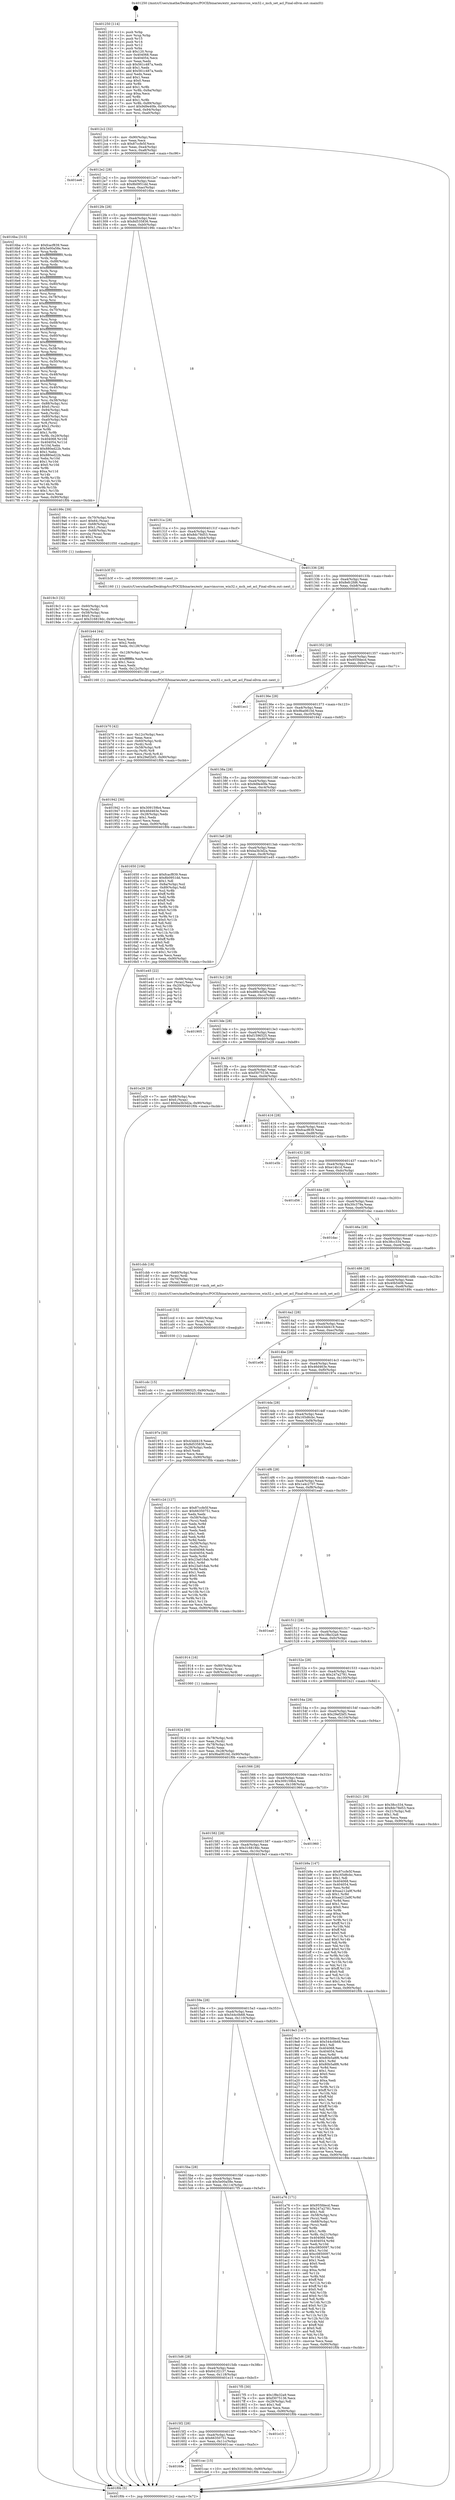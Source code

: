 digraph "0x401250" {
  label = "0x401250 (/mnt/c/Users/mathe/Desktop/tcc/POCII/binaries/extr_macvimsrcos_win32.c_mch_set_acl_Final-ollvm.out::main(0))"
  labelloc = "t"
  node[shape=record]

  Entry [label="",width=0.3,height=0.3,shape=circle,fillcolor=black,style=filled]
  "0x4012c2" [label="{
     0x4012c2 [32]\l
     | [instrs]\l
     &nbsp;&nbsp;0x4012c2 \<+6\>: mov -0x90(%rbp),%eax\l
     &nbsp;&nbsp;0x4012c8 \<+2\>: mov %eax,%ecx\l
     &nbsp;&nbsp;0x4012ca \<+6\>: sub $0x87ccfe5f,%ecx\l
     &nbsp;&nbsp;0x4012d0 \<+6\>: mov %eax,-0xa4(%rbp)\l
     &nbsp;&nbsp;0x4012d6 \<+6\>: mov %ecx,-0xa8(%rbp)\l
     &nbsp;&nbsp;0x4012dc \<+6\>: je 0000000000401ee6 \<main+0xc96\>\l
  }"]
  "0x401ee6" [label="{
     0x401ee6\l
  }", style=dashed]
  "0x4012e2" [label="{
     0x4012e2 [28]\l
     | [instrs]\l
     &nbsp;&nbsp;0x4012e2 \<+5\>: jmp 00000000004012e7 \<main+0x97\>\l
     &nbsp;&nbsp;0x4012e7 \<+6\>: mov -0xa4(%rbp),%eax\l
     &nbsp;&nbsp;0x4012ed \<+5\>: sub $0x8b0951dd,%eax\l
     &nbsp;&nbsp;0x4012f2 \<+6\>: mov %eax,-0xac(%rbp)\l
     &nbsp;&nbsp;0x4012f8 \<+6\>: je 00000000004016ba \<main+0x46a\>\l
  }"]
  Exit [label="",width=0.3,height=0.3,shape=circle,fillcolor=black,style=filled,peripheries=2]
  "0x4016ba" [label="{
     0x4016ba [315]\l
     | [instrs]\l
     &nbsp;&nbsp;0x4016ba \<+5\>: mov $0xfcacf839,%eax\l
     &nbsp;&nbsp;0x4016bf \<+5\>: mov $0x5e00a58e,%ecx\l
     &nbsp;&nbsp;0x4016c4 \<+3\>: mov %rsp,%rdx\l
     &nbsp;&nbsp;0x4016c7 \<+4\>: add $0xfffffffffffffff0,%rdx\l
     &nbsp;&nbsp;0x4016cb \<+3\>: mov %rdx,%rsp\l
     &nbsp;&nbsp;0x4016ce \<+7\>: mov %rdx,-0x88(%rbp)\l
     &nbsp;&nbsp;0x4016d5 \<+3\>: mov %rsp,%rdx\l
     &nbsp;&nbsp;0x4016d8 \<+4\>: add $0xfffffffffffffff0,%rdx\l
     &nbsp;&nbsp;0x4016dc \<+3\>: mov %rdx,%rsp\l
     &nbsp;&nbsp;0x4016df \<+3\>: mov %rsp,%rsi\l
     &nbsp;&nbsp;0x4016e2 \<+4\>: add $0xfffffffffffffff0,%rsi\l
     &nbsp;&nbsp;0x4016e6 \<+3\>: mov %rsi,%rsp\l
     &nbsp;&nbsp;0x4016e9 \<+4\>: mov %rsi,-0x80(%rbp)\l
     &nbsp;&nbsp;0x4016ed \<+3\>: mov %rsp,%rsi\l
     &nbsp;&nbsp;0x4016f0 \<+4\>: add $0xfffffffffffffff0,%rsi\l
     &nbsp;&nbsp;0x4016f4 \<+3\>: mov %rsi,%rsp\l
     &nbsp;&nbsp;0x4016f7 \<+4\>: mov %rsi,-0x78(%rbp)\l
     &nbsp;&nbsp;0x4016fb \<+3\>: mov %rsp,%rsi\l
     &nbsp;&nbsp;0x4016fe \<+4\>: add $0xfffffffffffffff0,%rsi\l
     &nbsp;&nbsp;0x401702 \<+3\>: mov %rsi,%rsp\l
     &nbsp;&nbsp;0x401705 \<+4\>: mov %rsi,-0x70(%rbp)\l
     &nbsp;&nbsp;0x401709 \<+3\>: mov %rsp,%rsi\l
     &nbsp;&nbsp;0x40170c \<+4\>: add $0xfffffffffffffff0,%rsi\l
     &nbsp;&nbsp;0x401710 \<+3\>: mov %rsi,%rsp\l
     &nbsp;&nbsp;0x401713 \<+4\>: mov %rsi,-0x68(%rbp)\l
     &nbsp;&nbsp;0x401717 \<+3\>: mov %rsp,%rsi\l
     &nbsp;&nbsp;0x40171a \<+4\>: add $0xfffffffffffffff0,%rsi\l
     &nbsp;&nbsp;0x40171e \<+3\>: mov %rsi,%rsp\l
     &nbsp;&nbsp;0x401721 \<+4\>: mov %rsi,-0x60(%rbp)\l
     &nbsp;&nbsp;0x401725 \<+3\>: mov %rsp,%rsi\l
     &nbsp;&nbsp;0x401728 \<+4\>: add $0xfffffffffffffff0,%rsi\l
     &nbsp;&nbsp;0x40172c \<+3\>: mov %rsi,%rsp\l
     &nbsp;&nbsp;0x40172f \<+4\>: mov %rsi,-0x58(%rbp)\l
     &nbsp;&nbsp;0x401733 \<+3\>: mov %rsp,%rsi\l
     &nbsp;&nbsp;0x401736 \<+4\>: add $0xfffffffffffffff0,%rsi\l
     &nbsp;&nbsp;0x40173a \<+3\>: mov %rsi,%rsp\l
     &nbsp;&nbsp;0x40173d \<+4\>: mov %rsi,-0x50(%rbp)\l
     &nbsp;&nbsp;0x401741 \<+3\>: mov %rsp,%rsi\l
     &nbsp;&nbsp;0x401744 \<+4\>: add $0xfffffffffffffff0,%rsi\l
     &nbsp;&nbsp;0x401748 \<+3\>: mov %rsi,%rsp\l
     &nbsp;&nbsp;0x40174b \<+4\>: mov %rsi,-0x48(%rbp)\l
     &nbsp;&nbsp;0x40174f \<+3\>: mov %rsp,%rsi\l
     &nbsp;&nbsp;0x401752 \<+4\>: add $0xfffffffffffffff0,%rsi\l
     &nbsp;&nbsp;0x401756 \<+3\>: mov %rsi,%rsp\l
     &nbsp;&nbsp;0x401759 \<+4\>: mov %rsi,-0x40(%rbp)\l
     &nbsp;&nbsp;0x40175d \<+3\>: mov %rsp,%rsi\l
     &nbsp;&nbsp;0x401760 \<+4\>: add $0xfffffffffffffff0,%rsi\l
     &nbsp;&nbsp;0x401764 \<+3\>: mov %rsi,%rsp\l
     &nbsp;&nbsp;0x401767 \<+4\>: mov %rsi,-0x38(%rbp)\l
     &nbsp;&nbsp;0x40176b \<+7\>: mov -0x88(%rbp),%rsi\l
     &nbsp;&nbsp;0x401772 \<+6\>: movl $0x0,(%rsi)\l
     &nbsp;&nbsp;0x401778 \<+6\>: mov -0x94(%rbp),%edi\l
     &nbsp;&nbsp;0x40177e \<+2\>: mov %edi,(%rdx)\l
     &nbsp;&nbsp;0x401780 \<+4\>: mov -0x80(%rbp),%rsi\l
     &nbsp;&nbsp;0x401784 \<+7\>: mov -0xa0(%rbp),%r8\l
     &nbsp;&nbsp;0x40178b \<+3\>: mov %r8,(%rsi)\l
     &nbsp;&nbsp;0x40178e \<+3\>: cmpl $0x2,(%rdx)\l
     &nbsp;&nbsp;0x401791 \<+4\>: setne %r9b\l
     &nbsp;&nbsp;0x401795 \<+4\>: and $0x1,%r9b\l
     &nbsp;&nbsp;0x401799 \<+4\>: mov %r9b,-0x29(%rbp)\l
     &nbsp;&nbsp;0x40179d \<+8\>: mov 0x404068,%r10d\l
     &nbsp;&nbsp;0x4017a5 \<+8\>: mov 0x404054,%r11d\l
     &nbsp;&nbsp;0x4017ad \<+3\>: mov %r10d,%ebx\l
     &nbsp;&nbsp;0x4017b0 \<+6\>: add $0x880ed22b,%ebx\l
     &nbsp;&nbsp;0x4017b6 \<+3\>: sub $0x1,%ebx\l
     &nbsp;&nbsp;0x4017b9 \<+6\>: sub $0x880ed22b,%ebx\l
     &nbsp;&nbsp;0x4017bf \<+4\>: imul %ebx,%r10d\l
     &nbsp;&nbsp;0x4017c3 \<+4\>: and $0x1,%r10d\l
     &nbsp;&nbsp;0x4017c7 \<+4\>: cmp $0x0,%r10d\l
     &nbsp;&nbsp;0x4017cb \<+4\>: sete %r9b\l
     &nbsp;&nbsp;0x4017cf \<+4\>: cmp $0xa,%r11d\l
     &nbsp;&nbsp;0x4017d3 \<+4\>: setl %r14b\l
     &nbsp;&nbsp;0x4017d7 \<+3\>: mov %r9b,%r15b\l
     &nbsp;&nbsp;0x4017da \<+3\>: and %r14b,%r15b\l
     &nbsp;&nbsp;0x4017dd \<+3\>: xor %r14b,%r9b\l
     &nbsp;&nbsp;0x4017e0 \<+3\>: or %r9b,%r15b\l
     &nbsp;&nbsp;0x4017e3 \<+4\>: test $0x1,%r15b\l
     &nbsp;&nbsp;0x4017e7 \<+3\>: cmovne %ecx,%eax\l
     &nbsp;&nbsp;0x4017ea \<+6\>: mov %eax,-0x90(%rbp)\l
     &nbsp;&nbsp;0x4017f0 \<+5\>: jmp 0000000000401f0b \<main+0xcbb\>\l
  }"]
  "0x4012fe" [label="{
     0x4012fe [28]\l
     | [instrs]\l
     &nbsp;&nbsp;0x4012fe \<+5\>: jmp 0000000000401303 \<main+0xb3\>\l
     &nbsp;&nbsp;0x401303 \<+6\>: mov -0xa4(%rbp),%eax\l
     &nbsp;&nbsp;0x401309 \<+5\>: sub $0x8d535836,%eax\l
     &nbsp;&nbsp;0x40130e \<+6\>: mov %eax,-0xb0(%rbp)\l
     &nbsp;&nbsp;0x401314 \<+6\>: je 000000000040199c \<main+0x74c\>\l
  }"]
  "0x401cdc" [label="{
     0x401cdc [15]\l
     | [instrs]\l
     &nbsp;&nbsp;0x401cdc \<+10\>: movl $0xf1596525,-0x90(%rbp)\l
     &nbsp;&nbsp;0x401ce6 \<+5\>: jmp 0000000000401f0b \<main+0xcbb\>\l
  }"]
  "0x40199c" [label="{
     0x40199c [39]\l
     | [instrs]\l
     &nbsp;&nbsp;0x40199c \<+4\>: mov -0x70(%rbp),%rax\l
     &nbsp;&nbsp;0x4019a0 \<+6\>: movl $0x64,(%rax)\l
     &nbsp;&nbsp;0x4019a6 \<+4\>: mov -0x68(%rbp),%rax\l
     &nbsp;&nbsp;0x4019aa \<+6\>: movl $0x1,(%rax)\l
     &nbsp;&nbsp;0x4019b0 \<+4\>: mov -0x68(%rbp),%rax\l
     &nbsp;&nbsp;0x4019b4 \<+3\>: movslq (%rax),%rax\l
     &nbsp;&nbsp;0x4019b7 \<+4\>: shl $0x2,%rax\l
     &nbsp;&nbsp;0x4019bb \<+3\>: mov %rax,%rdi\l
     &nbsp;&nbsp;0x4019be \<+5\>: call 0000000000401050 \<malloc@plt\>\l
     | [calls]\l
     &nbsp;&nbsp;0x401050 \{1\} (unknown)\l
  }"]
  "0x40131a" [label="{
     0x40131a [28]\l
     | [instrs]\l
     &nbsp;&nbsp;0x40131a \<+5\>: jmp 000000000040131f \<main+0xcf\>\l
     &nbsp;&nbsp;0x40131f \<+6\>: mov -0xa4(%rbp),%eax\l
     &nbsp;&nbsp;0x401325 \<+5\>: sub $0x8dc78d53,%eax\l
     &nbsp;&nbsp;0x40132a \<+6\>: mov %eax,-0xb4(%rbp)\l
     &nbsp;&nbsp;0x401330 \<+6\>: je 0000000000401b3f \<main+0x8ef\>\l
  }"]
  "0x401ccd" [label="{
     0x401ccd [15]\l
     | [instrs]\l
     &nbsp;&nbsp;0x401ccd \<+4\>: mov -0x60(%rbp),%rax\l
     &nbsp;&nbsp;0x401cd1 \<+3\>: mov (%rax),%rax\l
     &nbsp;&nbsp;0x401cd4 \<+3\>: mov %rax,%rdi\l
     &nbsp;&nbsp;0x401cd7 \<+5\>: call 0000000000401030 \<free@plt\>\l
     | [calls]\l
     &nbsp;&nbsp;0x401030 \{1\} (unknown)\l
  }"]
  "0x401b3f" [label="{
     0x401b3f [5]\l
     | [instrs]\l
     &nbsp;&nbsp;0x401b3f \<+5\>: call 0000000000401160 \<next_i\>\l
     | [calls]\l
     &nbsp;&nbsp;0x401160 \{1\} (/mnt/c/Users/mathe/Desktop/tcc/POCII/binaries/extr_macvimsrcos_win32.c_mch_set_acl_Final-ollvm.out::next_i)\l
  }"]
  "0x401336" [label="{
     0x401336 [28]\l
     | [instrs]\l
     &nbsp;&nbsp;0x401336 \<+5\>: jmp 000000000040133b \<main+0xeb\>\l
     &nbsp;&nbsp;0x40133b \<+6\>: mov -0xa4(%rbp),%eax\l
     &nbsp;&nbsp;0x401341 \<+5\>: sub $0x8efc2fd6,%eax\l
     &nbsp;&nbsp;0x401346 \<+6\>: mov %eax,-0xb8(%rbp)\l
     &nbsp;&nbsp;0x40134c \<+6\>: je 0000000000401ceb \<main+0xa9b\>\l
  }"]
  "0x40160e" [label="{
     0x40160e\l
  }", style=dashed]
  "0x401ceb" [label="{
     0x401ceb\l
  }", style=dashed]
  "0x401352" [label="{
     0x401352 [28]\l
     | [instrs]\l
     &nbsp;&nbsp;0x401352 \<+5\>: jmp 0000000000401357 \<main+0x107\>\l
     &nbsp;&nbsp;0x401357 \<+6\>: mov -0xa4(%rbp),%eax\l
     &nbsp;&nbsp;0x40135d \<+5\>: sub $0x955fdecd,%eax\l
     &nbsp;&nbsp;0x401362 \<+6\>: mov %eax,-0xbc(%rbp)\l
     &nbsp;&nbsp;0x401368 \<+6\>: je 0000000000401ec1 \<main+0xc71\>\l
  }"]
  "0x401cac" [label="{
     0x401cac [15]\l
     | [instrs]\l
     &nbsp;&nbsp;0x401cac \<+10\>: movl $0x316819dc,-0x90(%rbp)\l
     &nbsp;&nbsp;0x401cb6 \<+5\>: jmp 0000000000401f0b \<main+0xcbb\>\l
  }"]
  "0x401ec1" [label="{
     0x401ec1\l
  }", style=dashed]
  "0x40136e" [label="{
     0x40136e [28]\l
     | [instrs]\l
     &nbsp;&nbsp;0x40136e \<+5\>: jmp 0000000000401373 \<main+0x123\>\l
     &nbsp;&nbsp;0x401373 \<+6\>: mov -0xa4(%rbp),%eax\l
     &nbsp;&nbsp;0x401379 \<+5\>: sub $0x9ba0810d,%eax\l
     &nbsp;&nbsp;0x40137e \<+6\>: mov %eax,-0xc0(%rbp)\l
     &nbsp;&nbsp;0x401384 \<+6\>: je 0000000000401942 \<main+0x6f2\>\l
  }"]
  "0x4015f2" [label="{
     0x4015f2 [28]\l
     | [instrs]\l
     &nbsp;&nbsp;0x4015f2 \<+5\>: jmp 00000000004015f7 \<main+0x3a7\>\l
     &nbsp;&nbsp;0x4015f7 \<+6\>: mov -0xa4(%rbp),%eax\l
     &nbsp;&nbsp;0x4015fd \<+5\>: sub $0x66350751,%eax\l
     &nbsp;&nbsp;0x401602 \<+6\>: mov %eax,-0x11c(%rbp)\l
     &nbsp;&nbsp;0x401608 \<+6\>: je 0000000000401cac \<main+0xa5c\>\l
  }"]
  "0x401942" [label="{
     0x401942 [30]\l
     | [instrs]\l
     &nbsp;&nbsp;0x401942 \<+5\>: mov $0x309159b4,%eax\l
     &nbsp;&nbsp;0x401947 \<+5\>: mov $0x46d463e,%ecx\l
     &nbsp;&nbsp;0x40194c \<+3\>: mov -0x28(%rbp),%edx\l
     &nbsp;&nbsp;0x40194f \<+3\>: cmp $0x1,%edx\l
     &nbsp;&nbsp;0x401952 \<+3\>: cmovl %ecx,%eax\l
     &nbsp;&nbsp;0x401955 \<+6\>: mov %eax,-0x90(%rbp)\l
     &nbsp;&nbsp;0x40195b \<+5\>: jmp 0000000000401f0b \<main+0xcbb\>\l
  }"]
  "0x40138a" [label="{
     0x40138a [28]\l
     | [instrs]\l
     &nbsp;&nbsp;0x40138a \<+5\>: jmp 000000000040138f \<main+0x13f\>\l
     &nbsp;&nbsp;0x40138f \<+6\>: mov -0xa4(%rbp),%eax\l
     &nbsp;&nbsp;0x401395 \<+5\>: sub $0x9d9e40fe,%eax\l
     &nbsp;&nbsp;0x40139a \<+6\>: mov %eax,-0xc4(%rbp)\l
     &nbsp;&nbsp;0x4013a0 \<+6\>: je 0000000000401650 \<main+0x400\>\l
  }"]
  "0x401e15" [label="{
     0x401e15\l
  }", style=dashed]
  "0x401650" [label="{
     0x401650 [106]\l
     | [instrs]\l
     &nbsp;&nbsp;0x401650 \<+5\>: mov $0xfcacf839,%eax\l
     &nbsp;&nbsp;0x401655 \<+5\>: mov $0x8b0951dd,%ecx\l
     &nbsp;&nbsp;0x40165a \<+2\>: mov $0x1,%dl\l
     &nbsp;&nbsp;0x40165c \<+7\>: mov -0x8a(%rbp),%sil\l
     &nbsp;&nbsp;0x401663 \<+7\>: mov -0x89(%rbp),%dil\l
     &nbsp;&nbsp;0x40166a \<+3\>: mov %sil,%r8b\l
     &nbsp;&nbsp;0x40166d \<+4\>: xor $0xff,%r8b\l
     &nbsp;&nbsp;0x401671 \<+3\>: mov %dil,%r9b\l
     &nbsp;&nbsp;0x401674 \<+4\>: xor $0xff,%r9b\l
     &nbsp;&nbsp;0x401678 \<+3\>: xor $0x0,%dl\l
     &nbsp;&nbsp;0x40167b \<+3\>: mov %r8b,%r10b\l
     &nbsp;&nbsp;0x40167e \<+4\>: and $0x0,%r10b\l
     &nbsp;&nbsp;0x401682 \<+3\>: and %dl,%sil\l
     &nbsp;&nbsp;0x401685 \<+3\>: mov %r9b,%r11b\l
     &nbsp;&nbsp;0x401688 \<+4\>: and $0x0,%r11b\l
     &nbsp;&nbsp;0x40168c \<+3\>: and %dl,%dil\l
     &nbsp;&nbsp;0x40168f \<+3\>: or %sil,%r10b\l
     &nbsp;&nbsp;0x401692 \<+3\>: or %dil,%r11b\l
     &nbsp;&nbsp;0x401695 \<+3\>: xor %r11b,%r10b\l
     &nbsp;&nbsp;0x401698 \<+3\>: or %r9b,%r8b\l
     &nbsp;&nbsp;0x40169b \<+4\>: xor $0xff,%r8b\l
     &nbsp;&nbsp;0x40169f \<+3\>: or $0x0,%dl\l
     &nbsp;&nbsp;0x4016a2 \<+3\>: and %dl,%r8b\l
     &nbsp;&nbsp;0x4016a5 \<+3\>: or %r8b,%r10b\l
     &nbsp;&nbsp;0x4016a8 \<+4\>: test $0x1,%r10b\l
     &nbsp;&nbsp;0x4016ac \<+3\>: cmovne %ecx,%eax\l
     &nbsp;&nbsp;0x4016af \<+6\>: mov %eax,-0x90(%rbp)\l
     &nbsp;&nbsp;0x4016b5 \<+5\>: jmp 0000000000401f0b \<main+0xcbb\>\l
  }"]
  "0x4013a6" [label="{
     0x4013a6 [28]\l
     | [instrs]\l
     &nbsp;&nbsp;0x4013a6 \<+5\>: jmp 00000000004013ab \<main+0x15b\>\l
     &nbsp;&nbsp;0x4013ab \<+6\>: mov -0xa4(%rbp),%eax\l
     &nbsp;&nbsp;0x4013b1 \<+5\>: sub $0xba3b3d2a,%eax\l
     &nbsp;&nbsp;0x4013b6 \<+6\>: mov %eax,-0xc8(%rbp)\l
     &nbsp;&nbsp;0x4013bc \<+6\>: je 0000000000401e45 \<main+0xbf5\>\l
  }"]
  "0x401f0b" [label="{
     0x401f0b [5]\l
     | [instrs]\l
     &nbsp;&nbsp;0x401f0b \<+5\>: jmp 00000000004012c2 \<main+0x72\>\l
  }"]
  "0x401250" [label="{
     0x401250 [114]\l
     | [instrs]\l
     &nbsp;&nbsp;0x401250 \<+1\>: push %rbp\l
     &nbsp;&nbsp;0x401251 \<+3\>: mov %rsp,%rbp\l
     &nbsp;&nbsp;0x401254 \<+2\>: push %r15\l
     &nbsp;&nbsp;0x401256 \<+2\>: push %r14\l
     &nbsp;&nbsp;0x401258 \<+2\>: push %r12\l
     &nbsp;&nbsp;0x40125a \<+1\>: push %rbx\l
     &nbsp;&nbsp;0x40125b \<+7\>: sub $0x120,%rsp\l
     &nbsp;&nbsp;0x401262 \<+7\>: mov 0x404068,%eax\l
     &nbsp;&nbsp;0x401269 \<+7\>: mov 0x404054,%ecx\l
     &nbsp;&nbsp;0x401270 \<+2\>: mov %eax,%edx\l
     &nbsp;&nbsp;0x401272 \<+6\>: sub $0x561c487a,%edx\l
     &nbsp;&nbsp;0x401278 \<+3\>: sub $0x1,%edx\l
     &nbsp;&nbsp;0x40127b \<+6\>: add $0x561c487a,%edx\l
     &nbsp;&nbsp;0x401281 \<+3\>: imul %edx,%eax\l
     &nbsp;&nbsp;0x401284 \<+3\>: and $0x1,%eax\l
     &nbsp;&nbsp;0x401287 \<+3\>: cmp $0x0,%eax\l
     &nbsp;&nbsp;0x40128a \<+4\>: sete %r8b\l
     &nbsp;&nbsp;0x40128e \<+4\>: and $0x1,%r8b\l
     &nbsp;&nbsp;0x401292 \<+7\>: mov %r8b,-0x8a(%rbp)\l
     &nbsp;&nbsp;0x401299 \<+3\>: cmp $0xa,%ecx\l
     &nbsp;&nbsp;0x40129c \<+4\>: setl %r8b\l
     &nbsp;&nbsp;0x4012a0 \<+4\>: and $0x1,%r8b\l
     &nbsp;&nbsp;0x4012a4 \<+7\>: mov %r8b,-0x89(%rbp)\l
     &nbsp;&nbsp;0x4012ab \<+10\>: movl $0x9d9e40fe,-0x90(%rbp)\l
     &nbsp;&nbsp;0x4012b5 \<+6\>: mov %edi,-0x94(%rbp)\l
     &nbsp;&nbsp;0x4012bb \<+7\>: mov %rsi,-0xa0(%rbp)\l
  }"]
  "0x401b70" [label="{
     0x401b70 [42]\l
     | [instrs]\l
     &nbsp;&nbsp;0x401b70 \<+6\>: mov -0x12c(%rbp),%ecx\l
     &nbsp;&nbsp;0x401b76 \<+3\>: imul %eax,%ecx\l
     &nbsp;&nbsp;0x401b79 \<+4\>: mov -0x60(%rbp),%rdi\l
     &nbsp;&nbsp;0x401b7d \<+3\>: mov (%rdi),%rdi\l
     &nbsp;&nbsp;0x401b80 \<+4\>: mov -0x58(%rbp),%r8\l
     &nbsp;&nbsp;0x401b84 \<+3\>: movslq (%r8),%r8\l
     &nbsp;&nbsp;0x401b87 \<+4\>: mov %ecx,(%rdi,%r8,4)\l
     &nbsp;&nbsp;0x401b8b \<+10\>: movl $0x29ef2bf3,-0x90(%rbp)\l
     &nbsp;&nbsp;0x401b95 \<+5\>: jmp 0000000000401f0b \<main+0xcbb\>\l
  }"]
  "0x401b44" [label="{
     0x401b44 [44]\l
     | [instrs]\l
     &nbsp;&nbsp;0x401b44 \<+2\>: xor %ecx,%ecx\l
     &nbsp;&nbsp;0x401b46 \<+5\>: mov $0x2,%edx\l
     &nbsp;&nbsp;0x401b4b \<+6\>: mov %edx,-0x128(%rbp)\l
     &nbsp;&nbsp;0x401b51 \<+1\>: cltd\l
     &nbsp;&nbsp;0x401b52 \<+6\>: mov -0x128(%rbp),%esi\l
     &nbsp;&nbsp;0x401b58 \<+2\>: idiv %esi\l
     &nbsp;&nbsp;0x401b5a \<+6\>: imul $0xfffffffe,%edx,%edx\l
     &nbsp;&nbsp;0x401b60 \<+3\>: sub $0x1,%ecx\l
     &nbsp;&nbsp;0x401b63 \<+2\>: sub %ecx,%edx\l
     &nbsp;&nbsp;0x401b65 \<+6\>: mov %edx,-0x12c(%rbp)\l
     &nbsp;&nbsp;0x401b6b \<+5\>: call 0000000000401160 \<next_i\>\l
     | [calls]\l
     &nbsp;&nbsp;0x401160 \{1\} (/mnt/c/Users/mathe/Desktop/tcc/POCII/binaries/extr_macvimsrcos_win32.c_mch_set_acl_Final-ollvm.out::next_i)\l
  }"]
  "0x401e45" [label="{
     0x401e45 [22]\l
     | [instrs]\l
     &nbsp;&nbsp;0x401e45 \<+7\>: mov -0x88(%rbp),%rax\l
     &nbsp;&nbsp;0x401e4c \<+2\>: mov (%rax),%eax\l
     &nbsp;&nbsp;0x401e4e \<+4\>: lea -0x20(%rbp),%rsp\l
     &nbsp;&nbsp;0x401e52 \<+1\>: pop %rbx\l
     &nbsp;&nbsp;0x401e53 \<+2\>: pop %r12\l
     &nbsp;&nbsp;0x401e55 \<+2\>: pop %r14\l
     &nbsp;&nbsp;0x401e57 \<+2\>: pop %r15\l
     &nbsp;&nbsp;0x401e59 \<+1\>: pop %rbp\l
     &nbsp;&nbsp;0x401e5a \<+1\>: ret\l
  }"]
  "0x4013c2" [label="{
     0x4013c2 [28]\l
     | [instrs]\l
     &nbsp;&nbsp;0x4013c2 \<+5\>: jmp 00000000004013c7 \<main+0x177\>\l
     &nbsp;&nbsp;0x4013c7 \<+6\>: mov -0xa4(%rbp),%eax\l
     &nbsp;&nbsp;0x4013cd \<+5\>: sub $0xd80c4f3d,%eax\l
     &nbsp;&nbsp;0x4013d2 \<+6\>: mov %eax,-0xcc(%rbp)\l
     &nbsp;&nbsp;0x4013d8 \<+6\>: je 0000000000401905 \<main+0x6b5\>\l
  }"]
  "0x4019c3" [label="{
     0x4019c3 [32]\l
     | [instrs]\l
     &nbsp;&nbsp;0x4019c3 \<+4\>: mov -0x60(%rbp),%rdi\l
     &nbsp;&nbsp;0x4019c7 \<+3\>: mov %rax,(%rdi)\l
     &nbsp;&nbsp;0x4019ca \<+4\>: mov -0x58(%rbp),%rax\l
     &nbsp;&nbsp;0x4019ce \<+6\>: movl $0x0,(%rax)\l
     &nbsp;&nbsp;0x4019d4 \<+10\>: movl $0x316819dc,-0x90(%rbp)\l
     &nbsp;&nbsp;0x4019de \<+5\>: jmp 0000000000401f0b \<main+0xcbb\>\l
  }"]
  "0x401905" [label="{
     0x401905\l
  }", style=dashed]
  "0x4013de" [label="{
     0x4013de [28]\l
     | [instrs]\l
     &nbsp;&nbsp;0x4013de \<+5\>: jmp 00000000004013e3 \<main+0x193\>\l
     &nbsp;&nbsp;0x4013e3 \<+6\>: mov -0xa4(%rbp),%eax\l
     &nbsp;&nbsp;0x4013e9 \<+5\>: sub $0xf1596525,%eax\l
     &nbsp;&nbsp;0x4013ee \<+6\>: mov %eax,-0xd0(%rbp)\l
     &nbsp;&nbsp;0x4013f4 \<+6\>: je 0000000000401e29 \<main+0xbd9\>\l
  }"]
  "0x401924" [label="{
     0x401924 [30]\l
     | [instrs]\l
     &nbsp;&nbsp;0x401924 \<+4\>: mov -0x78(%rbp),%rdi\l
     &nbsp;&nbsp;0x401928 \<+2\>: mov %eax,(%rdi)\l
     &nbsp;&nbsp;0x40192a \<+4\>: mov -0x78(%rbp),%rdi\l
     &nbsp;&nbsp;0x40192e \<+2\>: mov (%rdi),%eax\l
     &nbsp;&nbsp;0x401930 \<+3\>: mov %eax,-0x28(%rbp)\l
     &nbsp;&nbsp;0x401933 \<+10\>: movl $0x9ba0810d,-0x90(%rbp)\l
     &nbsp;&nbsp;0x40193d \<+5\>: jmp 0000000000401f0b \<main+0xcbb\>\l
  }"]
  "0x401e29" [label="{
     0x401e29 [28]\l
     | [instrs]\l
     &nbsp;&nbsp;0x401e29 \<+7\>: mov -0x88(%rbp),%rax\l
     &nbsp;&nbsp;0x401e30 \<+6\>: movl $0x0,(%rax)\l
     &nbsp;&nbsp;0x401e36 \<+10\>: movl $0xba3b3d2a,-0x90(%rbp)\l
     &nbsp;&nbsp;0x401e40 \<+5\>: jmp 0000000000401f0b \<main+0xcbb\>\l
  }"]
  "0x4013fa" [label="{
     0x4013fa [28]\l
     | [instrs]\l
     &nbsp;&nbsp;0x4013fa \<+5\>: jmp 00000000004013ff \<main+0x1af\>\l
     &nbsp;&nbsp;0x4013ff \<+6\>: mov -0xa4(%rbp),%eax\l
     &nbsp;&nbsp;0x401405 \<+5\>: sub $0xf3075136,%eax\l
     &nbsp;&nbsp;0x40140a \<+6\>: mov %eax,-0xd4(%rbp)\l
     &nbsp;&nbsp;0x401410 \<+6\>: je 0000000000401813 \<main+0x5c3\>\l
  }"]
  "0x4015d6" [label="{
     0x4015d6 [28]\l
     | [instrs]\l
     &nbsp;&nbsp;0x4015d6 \<+5\>: jmp 00000000004015db \<main+0x38b\>\l
     &nbsp;&nbsp;0x4015db \<+6\>: mov -0xa4(%rbp),%eax\l
     &nbsp;&nbsp;0x4015e1 \<+5\>: sub $0x641f2137,%eax\l
     &nbsp;&nbsp;0x4015e6 \<+6\>: mov %eax,-0x118(%rbp)\l
     &nbsp;&nbsp;0x4015ec \<+6\>: je 0000000000401e15 \<main+0xbc5\>\l
  }"]
  "0x401813" [label="{
     0x401813\l
  }", style=dashed]
  "0x401416" [label="{
     0x401416 [28]\l
     | [instrs]\l
     &nbsp;&nbsp;0x401416 \<+5\>: jmp 000000000040141b \<main+0x1cb\>\l
     &nbsp;&nbsp;0x40141b \<+6\>: mov -0xa4(%rbp),%eax\l
     &nbsp;&nbsp;0x401421 \<+5\>: sub $0xfcacf839,%eax\l
     &nbsp;&nbsp;0x401426 \<+6\>: mov %eax,-0xd8(%rbp)\l
     &nbsp;&nbsp;0x40142c \<+6\>: je 0000000000401e5b \<main+0xc0b\>\l
  }"]
  "0x4017f5" [label="{
     0x4017f5 [30]\l
     | [instrs]\l
     &nbsp;&nbsp;0x4017f5 \<+5\>: mov $0x1f8e32a9,%eax\l
     &nbsp;&nbsp;0x4017fa \<+5\>: mov $0xf3075136,%ecx\l
     &nbsp;&nbsp;0x4017ff \<+3\>: mov -0x29(%rbp),%dl\l
     &nbsp;&nbsp;0x401802 \<+3\>: test $0x1,%dl\l
     &nbsp;&nbsp;0x401805 \<+3\>: cmovne %ecx,%eax\l
     &nbsp;&nbsp;0x401808 \<+6\>: mov %eax,-0x90(%rbp)\l
     &nbsp;&nbsp;0x40180e \<+5\>: jmp 0000000000401f0b \<main+0xcbb\>\l
  }"]
  "0x401e5b" [label="{
     0x401e5b\l
  }", style=dashed]
  "0x401432" [label="{
     0x401432 [28]\l
     | [instrs]\l
     &nbsp;&nbsp;0x401432 \<+5\>: jmp 0000000000401437 \<main+0x1e7\>\l
     &nbsp;&nbsp;0x401437 \<+6\>: mov -0xa4(%rbp),%eax\l
     &nbsp;&nbsp;0x40143d \<+5\>: sub $0xe14b1d,%eax\l
     &nbsp;&nbsp;0x401442 \<+6\>: mov %eax,-0xdc(%rbp)\l
     &nbsp;&nbsp;0x401448 \<+6\>: je 0000000000401d56 \<main+0xb06\>\l
  }"]
  "0x4015ba" [label="{
     0x4015ba [28]\l
     | [instrs]\l
     &nbsp;&nbsp;0x4015ba \<+5\>: jmp 00000000004015bf \<main+0x36f\>\l
     &nbsp;&nbsp;0x4015bf \<+6\>: mov -0xa4(%rbp),%eax\l
     &nbsp;&nbsp;0x4015c5 \<+5\>: sub $0x5e00a58e,%eax\l
     &nbsp;&nbsp;0x4015ca \<+6\>: mov %eax,-0x114(%rbp)\l
     &nbsp;&nbsp;0x4015d0 \<+6\>: je 00000000004017f5 \<main+0x5a5\>\l
  }"]
  "0x401d56" [label="{
     0x401d56\l
  }", style=dashed]
  "0x40144e" [label="{
     0x40144e [28]\l
     | [instrs]\l
     &nbsp;&nbsp;0x40144e \<+5\>: jmp 0000000000401453 \<main+0x203\>\l
     &nbsp;&nbsp;0x401453 \<+6\>: mov -0xa4(%rbp),%eax\l
     &nbsp;&nbsp;0x401459 \<+5\>: sub $0x30c379a,%eax\l
     &nbsp;&nbsp;0x40145e \<+6\>: mov %eax,-0xe0(%rbp)\l
     &nbsp;&nbsp;0x401464 \<+6\>: je 0000000000401dac \<main+0xb5c\>\l
  }"]
  "0x401a76" [label="{
     0x401a76 [171]\l
     | [instrs]\l
     &nbsp;&nbsp;0x401a76 \<+5\>: mov $0x955fdecd,%eax\l
     &nbsp;&nbsp;0x401a7b \<+5\>: mov $0x247a2781,%ecx\l
     &nbsp;&nbsp;0x401a80 \<+2\>: mov $0x1,%dl\l
     &nbsp;&nbsp;0x401a82 \<+4\>: mov -0x58(%rbp),%rsi\l
     &nbsp;&nbsp;0x401a86 \<+2\>: mov (%rsi),%edi\l
     &nbsp;&nbsp;0x401a88 \<+4\>: mov -0x68(%rbp),%rsi\l
     &nbsp;&nbsp;0x401a8c \<+2\>: cmp (%rsi),%edi\l
     &nbsp;&nbsp;0x401a8e \<+4\>: setl %r8b\l
     &nbsp;&nbsp;0x401a92 \<+4\>: and $0x1,%r8b\l
     &nbsp;&nbsp;0x401a96 \<+4\>: mov %r8b,-0x21(%rbp)\l
     &nbsp;&nbsp;0x401a9a \<+7\>: mov 0x404068,%edi\l
     &nbsp;&nbsp;0x401aa1 \<+8\>: mov 0x404054,%r9d\l
     &nbsp;&nbsp;0x401aa9 \<+3\>: mov %edi,%r10d\l
     &nbsp;&nbsp;0x401aac \<+7\>: sub $0xc0850097,%r10d\l
     &nbsp;&nbsp;0x401ab3 \<+4\>: sub $0x1,%r10d\l
     &nbsp;&nbsp;0x401ab7 \<+7\>: add $0xc0850097,%r10d\l
     &nbsp;&nbsp;0x401abe \<+4\>: imul %r10d,%edi\l
     &nbsp;&nbsp;0x401ac2 \<+3\>: and $0x1,%edi\l
     &nbsp;&nbsp;0x401ac5 \<+3\>: cmp $0x0,%edi\l
     &nbsp;&nbsp;0x401ac8 \<+4\>: sete %r8b\l
     &nbsp;&nbsp;0x401acc \<+4\>: cmp $0xa,%r9d\l
     &nbsp;&nbsp;0x401ad0 \<+4\>: setl %r11b\l
     &nbsp;&nbsp;0x401ad4 \<+3\>: mov %r8b,%bl\l
     &nbsp;&nbsp;0x401ad7 \<+3\>: xor $0xff,%bl\l
     &nbsp;&nbsp;0x401ada \<+3\>: mov %r11b,%r14b\l
     &nbsp;&nbsp;0x401add \<+4\>: xor $0xff,%r14b\l
     &nbsp;&nbsp;0x401ae1 \<+3\>: xor $0x0,%dl\l
     &nbsp;&nbsp;0x401ae4 \<+3\>: mov %bl,%r15b\l
     &nbsp;&nbsp;0x401ae7 \<+4\>: and $0x0,%r15b\l
     &nbsp;&nbsp;0x401aeb \<+3\>: and %dl,%r8b\l
     &nbsp;&nbsp;0x401aee \<+3\>: mov %r14b,%r12b\l
     &nbsp;&nbsp;0x401af1 \<+4\>: and $0x0,%r12b\l
     &nbsp;&nbsp;0x401af5 \<+3\>: and %dl,%r11b\l
     &nbsp;&nbsp;0x401af8 \<+3\>: or %r8b,%r15b\l
     &nbsp;&nbsp;0x401afb \<+3\>: or %r11b,%r12b\l
     &nbsp;&nbsp;0x401afe \<+3\>: xor %r12b,%r15b\l
     &nbsp;&nbsp;0x401b01 \<+3\>: or %r14b,%bl\l
     &nbsp;&nbsp;0x401b04 \<+3\>: xor $0xff,%bl\l
     &nbsp;&nbsp;0x401b07 \<+3\>: or $0x0,%dl\l
     &nbsp;&nbsp;0x401b0a \<+2\>: and %dl,%bl\l
     &nbsp;&nbsp;0x401b0c \<+3\>: or %bl,%r15b\l
     &nbsp;&nbsp;0x401b0f \<+4\>: test $0x1,%r15b\l
     &nbsp;&nbsp;0x401b13 \<+3\>: cmovne %ecx,%eax\l
     &nbsp;&nbsp;0x401b16 \<+6\>: mov %eax,-0x90(%rbp)\l
     &nbsp;&nbsp;0x401b1c \<+5\>: jmp 0000000000401f0b \<main+0xcbb\>\l
  }"]
  "0x401dac" [label="{
     0x401dac\l
  }", style=dashed]
  "0x40146a" [label="{
     0x40146a [28]\l
     | [instrs]\l
     &nbsp;&nbsp;0x40146a \<+5\>: jmp 000000000040146f \<main+0x21f\>\l
     &nbsp;&nbsp;0x40146f \<+6\>: mov -0xa4(%rbp),%eax\l
     &nbsp;&nbsp;0x401475 \<+5\>: sub $0x38cc334,%eax\l
     &nbsp;&nbsp;0x40147a \<+6\>: mov %eax,-0xe4(%rbp)\l
     &nbsp;&nbsp;0x401480 \<+6\>: je 0000000000401cbb \<main+0xa6b\>\l
  }"]
  "0x40159e" [label="{
     0x40159e [28]\l
     | [instrs]\l
     &nbsp;&nbsp;0x40159e \<+5\>: jmp 00000000004015a3 \<main+0x353\>\l
     &nbsp;&nbsp;0x4015a3 \<+6\>: mov -0xa4(%rbp),%eax\l
     &nbsp;&nbsp;0x4015a9 \<+5\>: sub $0x544c0b68,%eax\l
     &nbsp;&nbsp;0x4015ae \<+6\>: mov %eax,-0x110(%rbp)\l
     &nbsp;&nbsp;0x4015b4 \<+6\>: je 0000000000401a76 \<main+0x826\>\l
  }"]
  "0x401cbb" [label="{
     0x401cbb [18]\l
     | [instrs]\l
     &nbsp;&nbsp;0x401cbb \<+4\>: mov -0x60(%rbp),%rax\l
     &nbsp;&nbsp;0x401cbf \<+3\>: mov (%rax),%rdi\l
     &nbsp;&nbsp;0x401cc2 \<+4\>: mov -0x70(%rbp),%rax\l
     &nbsp;&nbsp;0x401cc6 \<+2\>: mov (%rax),%esi\l
     &nbsp;&nbsp;0x401cc8 \<+5\>: call 0000000000401240 \<mch_set_acl\>\l
     | [calls]\l
     &nbsp;&nbsp;0x401240 \{1\} (/mnt/c/Users/mathe/Desktop/tcc/POCII/binaries/extr_macvimsrcos_win32.c_mch_set_acl_Final-ollvm.out::mch_set_acl)\l
  }"]
  "0x401486" [label="{
     0x401486 [28]\l
     | [instrs]\l
     &nbsp;&nbsp;0x401486 \<+5\>: jmp 000000000040148b \<main+0x23b\>\l
     &nbsp;&nbsp;0x40148b \<+6\>: mov -0xa4(%rbp),%eax\l
     &nbsp;&nbsp;0x401491 \<+5\>: sub $0x40b5406,%eax\l
     &nbsp;&nbsp;0x401496 \<+6\>: mov %eax,-0xe8(%rbp)\l
     &nbsp;&nbsp;0x40149c \<+6\>: je 000000000040189c \<main+0x64c\>\l
  }"]
  "0x4019e3" [label="{
     0x4019e3 [147]\l
     | [instrs]\l
     &nbsp;&nbsp;0x4019e3 \<+5\>: mov $0x955fdecd,%eax\l
     &nbsp;&nbsp;0x4019e8 \<+5\>: mov $0x544c0b68,%ecx\l
     &nbsp;&nbsp;0x4019ed \<+2\>: mov $0x1,%dl\l
     &nbsp;&nbsp;0x4019ef \<+7\>: mov 0x404068,%esi\l
     &nbsp;&nbsp;0x4019f6 \<+7\>: mov 0x404054,%edi\l
     &nbsp;&nbsp;0x4019fd \<+3\>: mov %esi,%r8d\l
     &nbsp;&nbsp;0x401a00 \<+7\>: add $0x80b5a8f6,%r8d\l
     &nbsp;&nbsp;0x401a07 \<+4\>: sub $0x1,%r8d\l
     &nbsp;&nbsp;0x401a0b \<+7\>: sub $0x80b5a8f6,%r8d\l
     &nbsp;&nbsp;0x401a12 \<+4\>: imul %r8d,%esi\l
     &nbsp;&nbsp;0x401a16 \<+3\>: and $0x1,%esi\l
     &nbsp;&nbsp;0x401a19 \<+3\>: cmp $0x0,%esi\l
     &nbsp;&nbsp;0x401a1c \<+4\>: sete %r9b\l
     &nbsp;&nbsp;0x401a20 \<+3\>: cmp $0xa,%edi\l
     &nbsp;&nbsp;0x401a23 \<+4\>: setl %r10b\l
     &nbsp;&nbsp;0x401a27 \<+3\>: mov %r9b,%r11b\l
     &nbsp;&nbsp;0x401a2a \<+4\>: xor $0xff,%r11b\l
     &nbsp;&nbsp;0x401a2e \<+3\>: mov %r10b,%bl\l
     &nbsp;&nbsp;0x401a31 \<+3\>: xor $0xff,%bl\l
     &nbsp;&nbsp;0x401a34 \<+3\>: xor $0x1,%dl\l
     &nbsp;&nbsp;0x401a37 \<+3\>: mov %r11b,%r14b\l
     &nbsp;&nbsp;0x401a3a \<+4\>: and $0xff,%r14b\l
     &nbsp;&nbsp;0x401a3e \<+3\>: and %dl,%r9b\l
     &nbsp;&nbsp;0x401a41 \<+3\>: mov %bl,%r15b\l
     &nbsp;&nbsp;0x401a44 \<+4\>: and $0xff,%r15b\l
     &nbsp;&nbsp;0x401a48 \<+3\>: and %dl,%r10b\l
     &nbsp;&nbsp;0x401a4b \<+3\>: or %r9b,%r14b\l
     &nbsp;&nbsp;0x401a4e \<+3\>: or %r10b,%r15b\l
     &nbsp;&nbsp;0x401a51 \<+3\>: xor %r15b,%r14b\l
     &nbsp;&nbsp;0x401a54 \<+3\>: or %bl,%r11b\l
     &nbsp;&nbsp;0x401a57 \<+4\>: xor $0xff,%r11b\l
     &nbsp;&nbsp;0x401a5b \<+3\>: or $0x1,%dl\l
     &nbsp;&nbsp;0x401a5e \<+3\>: and %dl,%r11b\l
     &nbsp;&nbsp;0x401a61 \<+3\>: or %r11b,%r14b\l
     &nbsp;&nbsp;0x401a64 \<+4\>: test $0x1,%r14b\l
     &nbsp;&nbsp;0x401a68 \<+3\>: cmovne %ecx,%eax\l
     &nbsp;&nbsp;0x401a6b \<+6\>: mov %eax,-0x90(%rbp)\l
     &nbsp;&nbsp;0x401a71 \<+5\>: jmp 0000000000401f0b \<main+0xcbb\>\l
  }"]
  "0x40189c" [label="{
     0x40189c\l
  }", style=dashed]
  "0x4014a2" [label="{
     0x4014a2 [28]\l
     | [instrs]\l
     &nbsp;&nbsp;0x4014a2 \<+5\>: jmp 00000000004014a7 \<main+0x257\>\l
     &nbsp;&nbsp;0x4014a7 \<+6\>: mov -0xa4(%rbp),%eax\l
     &nbsp;&nbsp;0x4014ad \<+5\>: sub $0x43dd419,%eax\l
     &nbsp;&nbsp;0x4014b2 \<+6\>: mov %eax,-0xec(%rbp)\l
     &nbsp;&nbsp;0x4014b8 \<+6\>: je 0000000000401e06 \<main+0xbb6\>\l
  }"]
  "0x401582" [label="{
     0x401582 [28]\l
     | [instrs]\l
     &nbsp;&nbsp;0x401582 \<+5\>: jmp 0000000000401587 \<main+0x337\>\l
     &nbsp;&nbsp;0x401587 \<+6\>: mov -0xa4(%rbp),%eax\l
     &nbsp;&nbsp;0x40158d \<+5\>: sub $0x316819dc,%eax\l
     &nbsp;&nbsp;0x401592 \<+6\>: mov %eax,-0x10c(%rbp)\l
     &nbsp;&nbsp;0x401598 \<+6\>: je 00000000004019e3 \<main+0x793\>\l
  }"]
  "0x401e06" [label="{
     0x401e06\l
  }", style=dashed]
  "0x4014be" [label="{
     0x4014be [28]\l
     | [instrs]\l
     &nbsp;&nbsp;0x4014be \<+5\>: jmp 00000000004014c3 \<main+0x273\>\l
     &nbsp;&nbsp;0x4014c3 \<+6\>: mov -0xa4(%rbp),%eax\l
     &nbsp;&nbsp;0x4014c9 \<+5\>: sub $0x46d463e,%eax\l
     &nbsp;&nbsp;0x4014ce \<+6\>: mov %eax,-0xf0(%rbp)\l
     &nbsp;&nbsp;0x4014d4 \<+6\>: je 000000000040197e \<main+0x72e\>\l
  }"]
  "0x401960" [label="{
     0x401960\l
  }", style=dashed]
  "0x40197e" [label="{
     0x40197e [30]\l
     | [instrs]\l
     &nbsp;&nbsp;0x40197e \<+5\>: mov $0x43dd419,%eax\l
     &nbsp;&nbsp;0x401983 \<+5\>: mov $0x8d535836,%ecx\l
     &nbsp;&nbsp;0x401988 \<+3\>: mov -0x28(%rbp),%edx\l
     &nbsp;&nbsp;0x40198b \<+3\>: cmp $0x0,%edx\l
     &nbsp;&nbsp;0x40198e \<+3\>: cmove %ecx,%eax\l
     &nbsp;&nbsp;0x401991 \<+6\>: mov %eax,-0x90(%rbp)\l
     &nbsp;&nbsp;0x401997 \<+5\>: jmp 0000000000401f0b \<main+0xcbb\>\l
  }"]
  "0x4014da" [label="{
     0x4014da [28]\l
     | [instrs]\l
     &nbsp;&nbsp;0x4014da \<+5\>: jmp 00000000004014df \<main+0x28f\>\l
     &nbsp;&nbsp;0x4014df \<+6\>: mov -0xa4(%rbp),%eax\l
     &nbsp;&nbsp;0x4014e5 \<+5\>: sub $0x165d6cbc,%eax\l
     &nbsp;&nbsp;0x4014ea \<+6\>: mov %eax,-0xf4(%rbp)\l
     &nbsp;&nbsp;0x4014f0 \<+6\>: je 0000000000401c2d \<main+0x9dd\>\l
  }"]
  "0x401566" [label="{
     0x401566 [28]\l
     | [instrs]\l
     &nbsp;&nbsp;0x401566 \<+5\>: jmp 000000000040156b \<main+0x31b\>\l
     &nbsp;&nbsp;0x40156b \<+6\>: mov -0xa4(%rbp),%eax\l
     &nbsp;&nbsp;0x401571 \<+5\>: sub $0x309159b4,%eax\l
     &nbsp;&nbsp;0x401576 \<+6\>: mov %eax,-0x108(%rbp)\l
     &nbsp;&nbsp;0x40157c \<+6\>: je 0000000000401960 \<main+0x710\>\l
  }"]
  "0x401c2d" [label="{
     0x401c2d [127]\l
     | [instrs]\l
     &nbsp;&nbsp;0x401c2d \<+5\>: mov $0x87ccfe5f,%eax\l
     &nbsp;&nbsp;0x401c32 \<+5\>: mov $0x66350751,%ecx\l
     &nbsp;&nbsp;0x401c37 \<+2\>: xor %edx,%edx\l
     &nbsp;&nbsp;0x401c39 \<+4\>: mov -0x58(%rbp),%rsi\l
     &nbsp;&nbsp;0x401c3d \<+2\>: mov (%rsi),%edi\l
     &nbsp;&nbsp;0x401c3f \<+3\>: mov %edx,%r8d\l
     &nbsp;&nbsp;0x401c42 \<+3\>: sub %edi,%r8d\l
     &nbsp;&nbsp;0x401c45 \<+2\>: mov %edx,%edi\l
     &nbsp;&nbsp;0x401c47 \<+3\>: sub $0x1,%edi\l
     &nbsp;&nbsp;0x401c4a \<+3\>: add %edi,%r8d\l
     &nbsp;&nbsp;0x401c4d \<+3\>: sub %r8d,%edx\l
     &nbsp;&nbsp;0x401c50 \<+4\>: mov -0x58(%rbp),%rsi\l
     &nbsp;&nbsp;0x401c54 \<+2\>: mov %edx,(%rsi)\l
     &nbsp;&nbsp;0x401c56 \<+7\>: mov 0x404068,%edx\l
     &nbsp;&nbsp;0x401c5d \<+7\>: mov 0x404054,%edi\l
     &nbsp;&nbsp;0x401c64 \<+3\>: mov %edx,%r8d\l
     &nbsp;&nbsp;0x401c67 \<+7\>: sub $0x23a018ab,%r8d\l
     &nbsp;&nbsp;0x401c6e \<+4\>: sub $0x1,%r8d\l
     &nbsp;&nbsp;0x401c72 \<+7\>: add $0x23a018ab,%r8d\l
     &nbsp;&nbsp;0x401c79 \<+4\>: imul %r8d,%edx\l
     &nbsp;&nbsp;0x401c7d \<+3\>: and $0x1,%edx\l
     &nbsp;&nbsp;0x401c80 \<+3\>: cmp $0x0,%edx\l
     &nbsp;&nbsp;0x401c83 \<+4\>: sete %r9b\l
     &nbsp;&nbsp;0x401c87 \<+3\>: cmp $0xa,%edi\l
     &nbsp;&nbsp;0x401c8a \<+4\>: setl %r10b\l
     &nbsp;&nbsp;0x401c8e \<+3\>: mov %r9b,%r11b\l
     &nbsp;&nbsp;0x401c91 \<+3\>: and %r10b,%r11b\l
     &nbsp;&nbsp;0x401c94 \<+3\>: xor %r10b,%r9b\l
     &nbsp;&nbsp;0x401c97 \<+3\>: or %r9b,%r11b\l
     &nbsp;&nbsp;0x401c9a \<+4\>: test $0x1,%r11b\l
     &nbsp;&nbsp;0x401c9e \<+3\>: cmovne %ecx,%eax\l
     &nbsp;&nbsp;0x401ca1 \<+6\>: mov %eax,-0x90(%rbp)\l
     &nbsp;&nbsp;0x401ca7 \<+5\>: jmp 0000000000401f0b \<main+0xcbb\>\l
  }"]
  "0x4014f6" [label="{
     0x4014f6 [28]\l
     | [instrs]\l
     &nbsp;&nbsp;0x4014f6 \<+5\>: jmp 00000000004014fb \<main+0x2ab\>\l
     &nbsp;&nbsp;0x4014fb \<+6\>: mov -0xa4(%rbp),%eax\l
     &nbsp;&nbsp;0x401501 \<+5\>: sub $0x1a4c2707,%eax\l
     &nbsp;&nbsp;0x401506 \<+6\>: mov %eax,-0xf8(%rbp)\l
     &nbsp;&nbsp;0x40150c \<+6\>: je 0000000000401ea0 \<main+0xc50\>\l
  }"]
  "0x401b9a" [label="{
     0x401b9a [147]\l
     | [instrs]\l
     &nbsp;&nbsp;0x401b9a \<+5\>: mov $0x87ccfe5f,%eax\l
     &nbsp;&nbsp;0x401b9f \<+5\>: mov $0x165d6cbc,%ecx\l
     &nbsp;&nbsp;0x401ba4 \<+2\>: mov $0x1,%dl\l
     &nbsp;&nbsp;0x401ba6 \<+7\>: mov 0x404068,%esi\l
     &nbsp;&nbsp;0x401bad \<+7\>: mov 0x404054,%edi\l
     &nbsp;&nbsp;0x401bb4 \<+3\>: mov %esi,%r8d\l
     &nbsp;&nbsp;0x401bb7 \<+7\>: add $0xaa212a9f,%r8d\l
     &nbsp;&nbsp;0x401bbe \<+4\>: sub $0x1,%r8d\l
     &nbsp;&nbsp;0x401bc2 \<+7\>: sub $0xaa212a9f,%r8d\l
     &nbsp;&nbsp;0x401bc9 \<+4\>: imul %r8d,%esi\l
     &nbsp;&nbsp;0x401bcd \<+3\>: and $0x1,%esi\l
     &nbsp;&nbsp;0x401bd0 \<+3\>: cmp $0x0,%esi\l
     &nbsp;&nbsp;0x401bd3 \<+4\>: sete %r9b\l
     &nbsp;&nbsp;0x401bd7 \<+3\>: cmp $0xa,%edi\l
     &nbsp;&nbsp;0x401bda \<+4\>: setl %r10b\l
     &nbsp;&nbsp;0x401bde \<+3\>: mov %r9b,%r11b\l
     &nbsp;&nbsp;0x401be1 \<+4\>: xor $0xff,%r11b\l
     &nbsp;&nbsp;0x401be5 \<+3\>: mov %r10b,%bl\l
     &nbsp;&nbsp;0x401be8 \<+3\>: xor $0xff,%bl\l
     &nbsp;&nbsp;0x401beb \<+3\>: xor $0x0,%dl\l
     &nbsp;&nbsp;0x401bee \<+3\>: mov %r11b,%r14b\l
     &nbsp;&nbsp;0x401bf1 \<+4\>: and $0x0,%r14b\l
     &nbsp;&nbsp;0x401bf5 \<+3\>: and %dl,%r9b\l
     &nbsp;&nbsp;0x401bf8 \<+3\>: mov %bl,%r15b\l
     &nbsp;&nbsp;0x401bfb \<+4\>: and $0x0,%r15b\l
     &nbsp;&nbsp;0x401bff \<+3\>: and %dl,%r10b\l
     &nbsp;&nbsp;0x401c02 \<+3\>: or %r9b,%r14b\l
     &nbsp;&nbsp;0x401c05 \<+3\>: or %r10b,%r15b\l
     &nbsp;&nbsp;0x401c08 \<+3\>: xor %r15b,%r14b\l
     &nbsp;&nbsp;0x401c0b \<+3\>: or %bl,%r11b\l
     &nbsp;&nbsp;0x401c0e \<+4\>: xor $0xff,%r11b\l
     &nbsp;&nbsp;0x401c12 \<+3\>: or $0x0,%dl\l
     &nbsp;&nbsp;0x401c15 \<+3\>: and %dl,%r11b\l
     &nbsp;&nbsp;0x401c18 \<+3\>: or %r11b,%r14b\l
     &nbsp;&nbsp;0x401c1b \<+4\>: test $0x1,%r14b\l
     &nbsp;&nbsp;0x401c1f \<+3\>: cmovne %ecx,%eax\l
     &nbsp;&nbsp;0x401c22 \<+6\>: mov %eax,-0x90(%rbp)\l
     &nbsp;&nbsp;0x401c28 \<+5\>: jmp 0000000000401f0b \<main+0xcbb\>\l
  }"]
  "0x401ea0" [label="{
     0x401ea0\l
  }", style=dashed]
  "0x401512" [label="{
     0x401512 [28]\l
     | [instrs]\l
     &nbsp;&nbsp;0x401512 \<+5\>: jmp 0000000000401517 \<main+0x2c7\>\l
     &nbsp;&nbsp;0x401517 \<+6\>: mov -0xa4(%rbp),%eax\l
     &nbsp;&nbsp;0x40151d \<+5\>: sub $0x1f8e32a9,%eax\l
     &nbsp;&nbsp;0x401522 \<+6\>: mov %eax,-0xfc(%rbp)\l
     &nbsp;&nbsp;0x401528 \<+6\>: je 0000000000401914 \<main+0x6c4\>\l
  }"]
  "0x40154a" [label="{
     0x40154a [28]\l
     | [instrs]\l
     &nbsp;&nbsp;0x40154a \<+5\>: jmp 000000000040154f \<main+0x2ff\>\l
     &nbsp;&nbsp;0x40154f \<+6\>: mov -0xa4(%rbp),%eax\l
     &nbsp;&nbsp;0x401555 \<+5\>: sub $0x29ef2bf3,%eax\l
     &nbsp;&nbsp;0x40155a \<+6\>: mov %eax,-0x104(%rbp)\l
     &nbsp;&nbsp;0x401560 \<+6\>: je 0000000000401b9a \<main+0x94a\>\l
  }"]
  "0x401914" [label="{
     0x401914 [16]\l
     | [instrs]\l
     &nbsp;&nbsp;0x401914 \<+4\>: mov -0x80(%rbp),%rax\l
     &nbsp;&nbsp;0x401918 \<+3\>: mov (%rax),%rax\l
     &nbsp;&nbsp;0x40191b \<+4\>: mov 0x8(%rax),%rdi\l
     &nbsp;&nbsp;0x40191f \<+5\>: call 0000000000401060 \<atoi@plt\>\l
     | [calls]\l
     &nbsp;&nbsp;0x401060 \{1\} (unknown)\l
  }"]
  "0x40152e" [label="{
     0x40152e [28]\l
     | [instrs]\l
     &nbsp;&nbsp;0x40152e \<+5\>: jmp 0000000000401533 \<main+0x2e3\>\l
     &nbsp;&nbsp;0x401533 \<+6\>: mov -0xa4(%rbp),%eax\l
     &nbsp;&nbsp;0x401539 \<+5\>: sub $0x247a2781,%eax\l
     &nbsp;&nbsp;0x40153e \<+6\>: mov %eax,-0x100(%rbp)\l
     &nbsp;&nbsp;0x401544 \<+6\>: je 0000000000401b21 \<main+0x8d1\>\l
  }"]
  "0x401b21" [label="{
     0x401b21 [30]\l
     | [instrs]\l
     &nbsp;&nbsp;0x401b21 \<+5\>: mov $0x38cc334,%eax\l
     &nbsp;&nbsp;0x401b26 \<+5\>: mov $0x8dc78d53,%ecx\l
     &nbsp;&nbsp;0x401b2b \<+3\>: mov -0x21(%rbp),%dl\l
     &nbsp;&nbsp;0x401b2e \<+3\>: test $0x1,%dl\l
     &nbsp;&nbsp;0x401b31 \<+3\>: cmovne %ecx,%eax\l
     &nbsp;&nbsp;0x401b34 \<+6\>: mov %eax,-0x90(%rbp)\l
     &nbsp;&nbsp;0x401b3a \<+5\>: jmp 0000000000401f0b \<main+0xcbb\>\l
  }"]
  Entry -> "0x401250" [label=" 1"]
  "0x4012c2" -> "0x401ee6" [label=" 0"]
  "0x4012c2" -> "0x4012e2" [label=" 20"]
  "0x401e45" -> Exit [label=" 1"]
  "0x4012e2" -> "0x4016ba" [label=" 1"]
  "0x4012e2" -> "0x4012fe" [label=" 19"]
  "0x401e29" -> "0x401f0b" [label=" 1"]
  "0x4012fe" -> "0x40199c" [label=" 1"]
  "0x4012fe" -> "0x40131a" [label=" 18"]
  "0x401cdc" -> "0x401f0b" [label=" 1"]
  "0x40131a" -> "0x401b3f" [label=" 1"]
  "0x40131a" -> "0x401336" [label=" 17"]
  "0x401ccd" -> "0x401cdc" [label=" 1"]
  "0x401336" -> "0x401ceb" [label=" 0"]
  "0x401336" -> "0x401352" [label=" 17"]
  "0x401cbb" -> "0x401ccd" [label=" 1"]
  "0x401352" -> "0x401ec1" [label=" 0"]
  "0x401352" -> "0x40136e" [label=" 17"]
  "0x401cac" -> "0x401f0b" [label=" 1"]
  "0x40136e" -> "0x401942" [label=" 1"]
  "0x40136e" -> "0x40138a" [label=" 16"]
  "0x4015f2" -> "0x401cac" [label=" 1"]
  "0x40138a" -> "0x401650" [label=" 1"]
  "0x40138a" -> "0x4013a6" [label=" 15"]
  "0x401650" -> "0x401f0b" [label=" 1"]
  "0x401250" -> "0x4012c2" [label=" 1"]
  "0x401f0b" -> "0x4012c2" [label=" 19"]
  "0x4015f2" -> "0x40160e" [label=" 0"]
  "0x4016ba" -> "0x401f0b" [label=" 1"]
  "0x4015d6" -> "0x401e15" [label=" 0"]
  "0x4013a6" -> "0x401e45" [label=" 1"]
  "0x4013a6" -> "0x4013c2" [label=" 14"]
  "0x4015d6" -> "0x4015f2" [label=" 1"]
  "0x4013c2" -> "0x401905" [label=" 0"]
  "0x4013c2" -> "0x4013de" [label=" 14"]
  "0x401c2d" -> "0x401f0b" [label=" 1"]
  "0x4013de" -> "0x401e29" [label=" 1"]
  "0x4013de" -> "0x4013fa" [label=" 13"]
  "0x401b9a" -> "0x401f0b" [label=" 1"]
  "0x4013fa" -> "0x401813" [label=" 0"]
  "0x4013fa" -> "0x401416" [label=" 13"]
  "0x401b70" -> "0x401f0b" [label=" 1"]
  "0x401416" -> "0x401e5b" [label=" 0"]
  "0x401416" -> "0x401432" [label=" 13"]
  "0x401b44" -> "0x401b70" [label=" 1"]
  "0x401432" -> "0x401d56" [label=" 0"]
  "0x401432" -> "0x40144e" [label=" 13"]
  "0x401b21" -> "0x401f0b" [label=" 2"]
  "0x40144e" -> "0x401dac" [label=" 0"]
  "0x40144e" -> "0x40146a" [label=" 13"]
  "0x401a76" -> "0x401f0b" [label=" 2"]
  "0x40146a" -> "0x401cbb" [label=" 1"]
  "0x40146a" -> "0x401486" [label=" 12"]
  "0x4019c3" -> "0x401f0b" [label=" 1"]
  "0x401486" -> "0x40189c" [label=" 0"]
  "0x401486" -> "0x4014a2" [label=" 12"]
  "0x40199c" -> "0x4019c3" [label=" 1"]
  "0x4014a2" -> "0x401e06" [label=" 0"]
  "0x4014a2" -> "0x4014be" [label=" 12"]
  "0x401942" -> "0x401f0b" [label=" 1"]
  "0x4014be" -> "0x40197e" [label=" 1"]
  "0x4014be" -> "0x4014da" [label=" 11"]
  "0x401924" -> "0x401f0b" [label=" 1"]
  "0x4014da" -> "0x401c2d" [label=" 1"]
  "0x4014da" -> "0x4014f6" [label=" 10"]
  "0x4017f5" -> "0x401f0b" [label=" 1"]
  "0x4014f6" -> "0x401ea0" [label=" 0"]
  "0x4014f6" -> "0x401512" [label=" 10"]
  "0x4015ba" -> "0x4015d6" [label=" 1"]
  "0x401512" -> "0x401914" [label=" 1"]
  "0x401512" -> "0x40152e" [label=" 9"]
  "0x401b3f" -> "0x401b44" [label=" 1"]
  "0x40152e" -> "0x401b21" [label=" 2"]
  "0x40152e" -> "0x40154a" [label=" 7"]
  "0x4015ba" -> "0x4017f5" [label=" 1"]
  "0x40154a" -> "0x401b9a" [label=" 1"]
  "0x40154a" -> "0x401566" [label=" 6"]
  "0x401914" -> "0x401924" [label=" 1"]
  "0x401566" -> "0x401960" [label=" 0"]
  "0x401566" -> "0x401582" [label=" 6"]
  "0x40197e" -> "0x401f0b" [label=" 1"]
  "0x401582" -> "0x4019e3" [label=" 2"]
  "0x401582" -> "0x40159e" [label=" 4"]
  "0x4019e3" -> "0x401f0b" [label=" 2"]
  "0x40159e" -> "0x401a76" [label=" 2"]
  "0x40159e" -> "0x4015ba" [label=" 2"]
}
